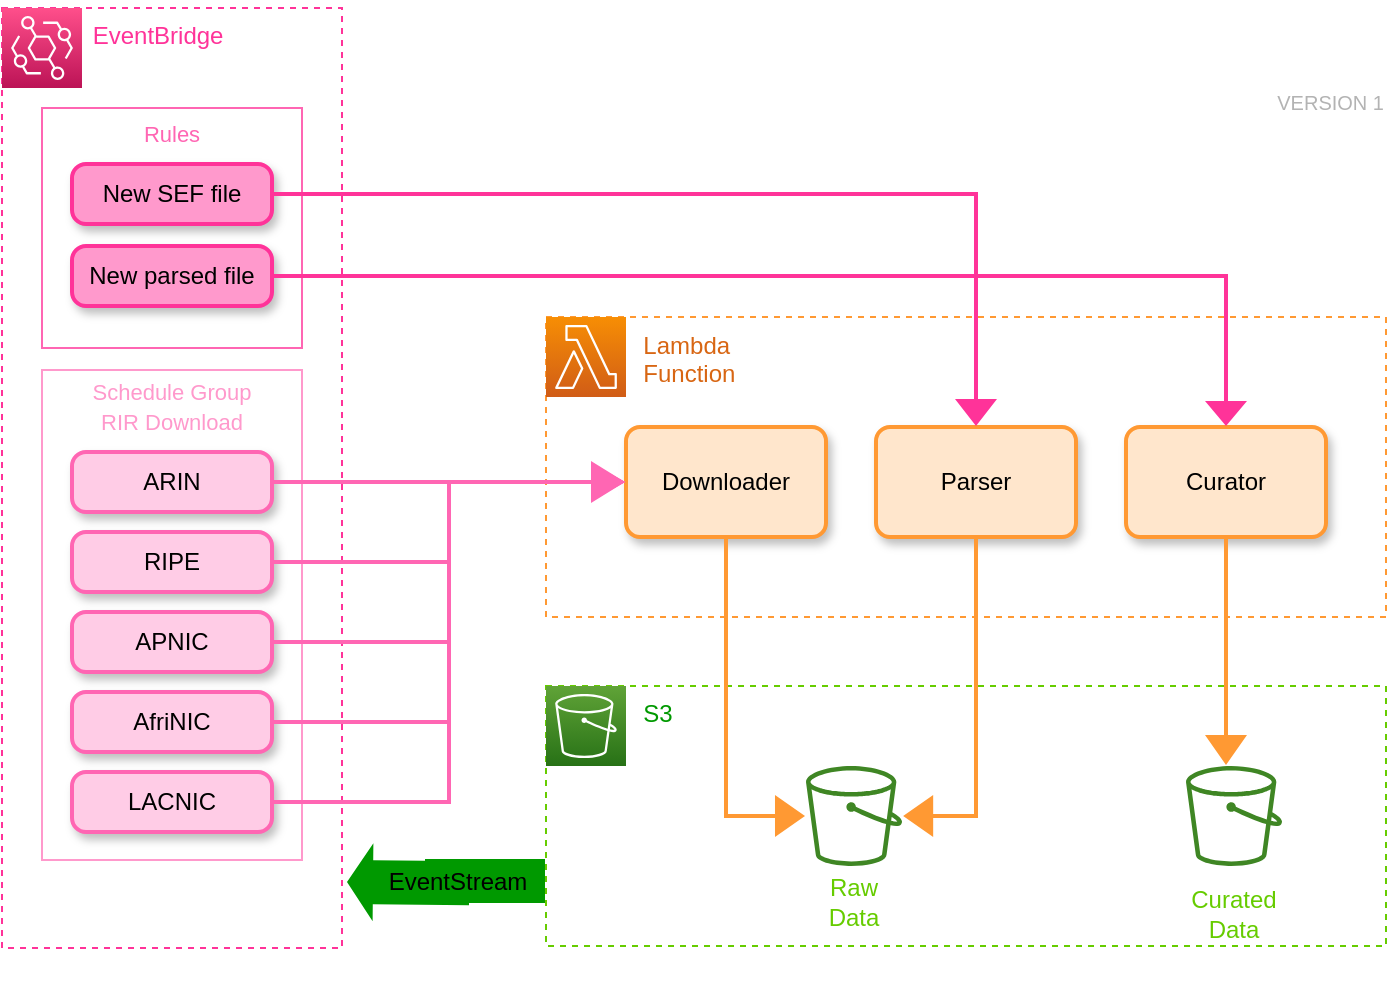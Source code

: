 <mxfile version="20.8.13" type="device"><diagram name="Page-1" id="ZRJz-kpxLl2hYb1G8Bd8"><mxGraphModel dx="1194" dy="566" grid="1" gridSize="10" guides="1" tooltips="1" connect="1" arrows="1" fold="1" page="1" pageScale="1" pageWidth="1169" pageHeight="827" math="0" shadow="0"><root><mxCell id="0"/><mxCell id="1" parent="0"/><mxCell id="eXD-HFBIQcs6HSrU5mN_-3" value="&lt;font color=&quot;#ff3399&quot;&gt;&amp;nbsp; &amp;nbsp; EventBridge&lt;/font&gt;" style="points=[[0,0],[0.25,0],[0.5,0],[0.75,0],[1,0],[1,0.25],[1,0.5],[1,0.75],[1,1],[0.75,1],[0.5,1],[0.25,1],[0,1],[0,0.75],[0,0.5],[0,0.25]];outlineConnect=0;gradientColor=none;html=1;whiteSpace=wrap;fontSize=12;fontStyle=0;container=1;pointerEvents=0;collapsible=0;recursiveResize=0;shape=mxgraph.aws4.group;grIcon=mxgraph.aws4.group_account;strokeColor=#FF3399;fillColor=none;verticalAlign=top;align=left;spacingLeft=30;fontColor=#CD2264;dashed=1;" parent="1" vertex="1"><mxGeometry x="48" y="10" width="170" height="470" as="geometry"/></mxCell><mxCell id="brZ8azxnXnhlZwkIfr5H-20" value="" style="fillColor=none;strokeColor=#FF66B3;dashed=0;verticalAlign=top;fontStyle=0;fontColor=#5A6C86;" parent="eXD-HFBIQcs6HSrU5mN_-3" vertex="1"><mxGeometry x="20" y="50" width="130" height="120" as="geometry"/></mxCell><mxCell id="eXD-HFBIQcs6HSrU5mN_-2" value="" style="sketch=0;points=[[0,0,0],[0.25,0,0],[0.5,0,0],[0.75,0,0],[1,0,0],[0,1,0],[0.25,1,0],[0.5,1,0],[0.75,1,0],[1,1,0],[0,0.25,0],[0,0.5,0],[0,0.75,0],[1,0.25,0],[1,0.5,0],[1,0.75,0]];outlineConnect=0;fontColor=#232F3E;gradientColor=#FF4F8B;gradientDirection=north;fillColor=#BC1356;strokeColor=#ffffff;dashed=0;verticalLabelPosition=bottom;verticalAlign=top;align=center;html=1;fontSize=12;fontStyle=0;aspect=fixed;shape=mxgraph.aws4.resourceIcon;resIcon=mxgraph.aws4.eventbridge;" parent="eXD-HFBIQcs6HSrU5mN_-3" vertex="1"><mxGeometry width="40" height="40" as="geometry"/></mxCell><mxCell id="brZ8azxnXnhlZwkIfr5H-12" value="&lt;font color=&quot;#000000&quot; style=&quot;font-size: 12px;&quot;&gt;New SEF file&lt;/font&gt;" style="rounded=1;whiteSpace=wrap;html=1;absoluteArcSize=1;arcSize=14;strokeWidth=2;strokeColor=#FF3399;shadow=1;fillColor=#FF99CC;" parent="eXD-HFBIQcs6HSrU5mN_-3" vertex="1"><mxGeometry x="35" y="78" width="100" height="30" as="geometry"/></mxCell><mxCell id="brZ8azxnXnhlZwkIfr5H-16" value="&lt;font color=&quot;#000000&quot; style=&quot;font-size: 12px;&quot;&gt;New parsed file&lt;/font&gt;" style="rounded=1;whiteSpace=wrap;html=1;absoluteArcSize=1;arcSize=14;strokeWidth=2;strokeColor=#FF3399;shadow=1;fillColor=#FF99CC;" parent="eXD-HFBIQcs6HSrU5mN_-3" vertex="1"><mxGeometry x="35" y="119" width="100" height="30" as="geometry"/></mxCell><mxCell id="brZ8azxnXnhlZwkIfr5H-21" style="edgeStyle=orthogonalEdgeStyle;shape=flexArrow;rounded=0;orthogonalLoop=1;jettySize=auto;html=1;exitX=0.5;exitY=1;exitDx=0;exitDy=0;fontSize=12;" parent="eXD-HFBIQcs6HSrU5mN_-3" edge="1"><mxGeometry relative="1" as="geometry"><mxPoint x="110" y="342" as="sourcePoint"/><mxPoint x="110" y="342" as="targetPoint"/></mxGeometry></mxCell><mxCell id="eXD-HFBIQcs6HSrU5mN_-8" value="" style="fillColor=none;strokeColor=#FF99CC;dashed=0;verticalAlign=top;fontStyle=0;fontColor=#5A6C86;" parent="eXD-HFBIQcs6HSrU5mN_-3" vertex="1"><mxGeometry x="20" y="181" width="130" height="245" as="geometry"/></mxCell><mxCell id="eXD-HFBIQcs6HSrU5mN_-11" value="&lt;font color=&quot;#000000&quot;&gt;ARIN&lt;/font&gt;" style="rounded=1;whiteSpace=wrap;html=1;absoluteArcSize=1;arcSize=14;strokeWidth=2;strokeColor=#FF66B3;shadow=1;fillColor=#FFCCE6;" parent="eXD-HFBIQcs6HSrU5mN_-3" vertex="1"><mxGeometry x="35" y="222" width="100" height="30" as="geometry"/></mxCell><mxCell id="eXD-HFBIQcs6HSrU5mN_-12" value="&lt;font color=&quot;#000000&quot;&gt;RIPE&lt;/font&gt;" style="rounded=1;whiteSpace=wrap;html=1;absoluteArcSize=1;arcSize=14;strokeWidth=2;strokeColor=#FF66B3;shadow=1;fillColor=#FFCCE6;" parent="eXD-HFBIQcs6HSrU5mN_-3" vertex="1"><mxGeometry x="35" y="262" width="100" height="30" as="geometry"/></mxCell><mxCell id="eXD-HFBIQcs6HSrU5mN_-13" value="&lt;font color=&quot;#000000&quot;&gt;APNIC&lt;/font&gt;" style="rounded=1;whiteSpace=wrap;html=1;absoluteArcSize=1;arcSize=14;strokeWidth=2;shadow=1;strokeColor=#FF66B3;fillColor=#FFCCE6;" parent="eXD-HFBIQcs6HSrU5mN_-3" vertex="1"><mxGeometry x="35" y="302" width="100" height="30" as="geometry"/></mxCell><mxCell id="eXD-HFBIQcs6HSrU5mN_-14" value="&lt;font color=&quot;#000000&quot;&gt;AfriNIC&lt;/font&gt;" style="rounded=1;whiteSpace=wrap;html=1;absoluteArcSize=1;arcSize=14;strokeWidth=2;strokeColor=#FF66B3;shadow=1;fillColor=#FFCCE6;" parent="eXD-HFBIQcs6HSrU5mN_-3" vertex="1"><mxGeometry x="35" y="342" width="100" height="30" as="geometry"/></mxCell><mxCell id="eXD-HFBIQcs6HSrU5mN_-15" value="&lt;font color=&quot;#000000&quot;&gt;LACNIC&lt;/font&gt;" style="rounded=1;whiteSpace=wrap;html=1;absoluteArcSize=1;arcSize=14;strokeWidth=2;strokeColor=#FF66B3;shadow=1;fillColor=#FFCCE6;" parent="eXD-HFBIQcs6HSrU5mN_-3" vertex="1"><mxGeometry x="35" y="382" width="100" height="30" as="geometry"/></mxCell><mxCell id="3z02w5DqdsAkeuMIcpq3-5" value="&lt;font color=&quot;#ff66b3&quot; style=&quot;font-size: 11px;&quot;&gt;Rules&lt;/font&gt;" style="text;strokeColor=none;align=center;fillColor=none;html=1;verticalAlign=middle;whiteSpace=wrap;rounded=0;fontSize=24;fontColor=#FFFFFF;" parent="eXD-HFBIQcs6HSrU5mN_-3" vertex="1"><mxGeometry x="55" y="44" width="60" height="30" as="geometry"/></mxCell><mxCell id="3z02w5DqdsAkeuMIcpq3-9" value="&lt;font color=&quot;#ff99cc&quot; style=&quot;font-size: 11px;&quot;&gt;Schedule Group&lt;br&gt;RIR Download&lt;/font&gt;" style="text;strokeColor=none;align=center;fillColor=none;html=1;verticalAlign=middle;whiteSpace=wrap;rounded=0;fontSize=12;fontColor=#FFFFFF;" parent="eXD-HFBIQcs6HSrU5mN_-3" vertex="1"><mxGeometry x="35" y="184" width="100" height="30" as="geometry"/></mxCell><mxCell id="eXD-HFBIQcs6HSrU5mN_-6" value="&amp;nbsp; &amp;nbsp; &amp;nbsp;Lambda&lt;br&gt;&amp;nbsp; &amp;nbsp; &amp;nbsp;Function" style="points=[[0,0],[0.25,0],[0.5,0],[0.75,0],[1,0],[1,0.25],[1,0.5],[1,0.75],[1,1],[0.75,1],[0.5,1],[0.25,1],[0,1],[0,0.75],[0,0.5],[0,0.25]];outlineConnect=0;gradientColor=none;html=1;whiteSpace=wrap;fontSize=12;fontStyle=0;container=1;pointerEvents=0;collapsible=0;recursiveResize=0;shape=mxgraph.aws4.group;grIcon=mxgraph.aws4.group_ec2_instance_contents;strokeColor=#FF9933;fillColor=none;verticalAlign=top;align=left;spacingLeft=30;fontColor=#D86613;dashed=1;" parent="1" vertex="1"><mxGeometry x="320" y="164.5" width="420" height="150" as="geometry"/></mxCell><mxCell id="eXD-HFBIQcs6HSrU5mN_-1" value="" style="sketch=0;points=[[0,0,0],[0.25,0,0],[0.5,0,0],[0.75,0,0],[1,0,0],[0,1,0],[0.25,1,0],[0.5,1,0],[0.75,1,0],[1,1,0],[0,0.25,0],[0,0.5,0],[0,0.75,0],[1,0.25,0],[1,0.5,0],[1,0.75,0]];outlineConnect=0;fontColor=#232F3E;gradientColor=#F78E04;gradientDirection=north;fillColor=#D05C17;strokeColor=#ffffff;dashed=0;verticalLabelPosition=bottom;verticalAlign=top;align=center;html=1;fontSize=12;fontStyle=0;aspect=fixed;shape=mxgraph.aws4.resourceIcon;resIcon=mxgraph.aws4.lambda;" parent="eXD-HFBIQcs6HSrU5mN_-6" vertex="1"><mxGeometry width="40" height="40" as="geometry"/></mxCell><mxCell id="eXD-HFBIQcs6HSrU5mN_-16" value="&lt;font color=&quot;#000000&quot;&gt;Downloader&lt;/font&gt;" style="rounded=1;whiteSpace=wrap;html=1;absoluteArcSize=1;arcSize=14;strokeWidth=2;shadow=1;strokeColor=#FF9933;fillColor=#FFE6CC;" parent="eXD-HFBIQcs6HSrU5mN_-6" vertex="1"><mxGeometry x="40" y="55" width="100" height="55" as="geometry"/></mxCell><mxCell id="brZ8azxnXnhlZwkIfr5H-9" value="&lt;font color=&quot;#000000&quot;&gt;Parser&lt;/font&gt;" style="rounded=1;whiteSpace=wrap;html=1;absoluteArcSize=1;arcSize=14;strokeWidth=2;shadow=1;strokeColor=#FF9933;fillColor=#FFE6CC;" parent="eXD-HFBIQcs6HSrU5mN_-6" vertex="1"><mxGeometry x="165" y="55" width="100" height="55" as="geometry"/></mxCell><mxCell id="brZ8azxnXnhlZwkIfr5H-10" value="&lt;font color=&quot;#000000&quot;&gt;Curator&lt;/font&gt;" style="rounded=1;whiteSpace=wrap;html=1;absoluteArcSize=1;arcSize=14;strokeWidth=2;strokeColor=#FF9933;shadow=1;fillColor=#FFE6CC;" parent="eXD-HFBIQcs6HSrU5mN_-6" vertex="1"><mxGeometry x="290" y="55" width="100" height="55" as="geometry"/></mxCell><mxCell id="eXD-HFBIQcs6HSrU5mN_-17" style="edgeStyle=orthogonalEdgeStyle;rounded=0;orthogonalLoop=1;jettySize=auto;html=1;exitX=0.5;exitY=1;exitDx=0;exitDy=0;" parent="1" source="eXD-HFBIQcs6HSrU5mN_-6" target="eXD-HFBIQcs6HSrU5mN_-6" edge="1"><mxGeometry relative="1" as="geometry"/></mxCell><mxCell id="eXD-HFBIQcs6HSrU5mN_-29" style="edgeStyle=orthogonalEdgeStyle;rounded=0;orthogonalLoop=1;jettySize=auto;html=1;exitX=1;exitY=0.5;exitDx=0;exitDy=0;entryX=0;entryY=0.5;entryDx=0;entryDy=0;elbow=vertical;strokeColor=none;shape=flexArrow;width=2;endSize=5.33;fillColor=#FF66B3;endWidth=18;" parent="1" source="eXD-HFBIQcs6HSrU5mN_-11" target="eXD-HFBIQcs6HSrU5mN_-16" edge="1"><mxGeometry relative="1" as="geometry"/></mxCell><mxCell id="eXD-HFBIQcs6HSrU5mN_-30" style="edgeStyle=orthogonalEdgeStyle;rounded=0;orthogonalLoop=1;jettySize=auto;html=1;exitX=1;exitY=0.5;exitDx=0;exitDy=0;entryX=0;entryY=0.5;entryDx=0;entryDy=0;strokeColor=none;shape=flexArrow;endWidth=16;endSize=5.33;width=2;fillColor=#FF66B3;" parent="1" source="eXD-HFBIQcs6HSrU5mN_-12" target="eXD-HFBIQcs6HSrU5mN_-16" edge="1"><mxGeometry relative="1" as="geometry"/></mxCell><mxCell id="eXD-HFBIQcs6HSrU5mN_-31" style="edgeStyle=orthogonalEdgeStyle;rounded=0;orthogonalLoop=1;jettySize=auto;html=1;exitX=1;exitY=0.5;exitDx=0;exitDy=0;entryX=0;entryY=0.5;entryDx=0;entryDy=0;strokeColor=none;shape=flexArrow;width=2;endSize=5.33;endWidth=16;fillColor=#FF66B3;" parent="1" source="eXD-HFBIQcs6HSrU5mN_-13" target="eXD-HFBIQcs6HSrU5mN_-16" edge="1"><mxGeometry relative="1" as="geometry"/></mxCell><mxCell id="eXD-HFBIQcs6HSrU5mN_-32" style="edgeStyle=orthogonalEdgeStyle;rounded=0;orthogonalLoop=1;jettySize=auto;html=1;exitX=1;exitY=0.5;exitDx=0;exitDy=0;entryX=0;entryY=0.5;entryDx=0;entryDy=0;strokeColor=none;shape=flexArrow;width=2;endSize=5.33;endWidth=14;fillColor=#FF66B3;" parent="1" source="eXD-HFBIQcs6HSrU5mN_-14" target="eXD-HFBIQcs6HSrU5mN_-16" edge="1"><mxGeometry relative="1" as="geometry"/></mxCell><mxCell id="eXD-HFBIQcs6HSrU5mN_-33" style="edgeStyle=orthogonalEdgeStyle;rounded=0;orthogonalLoop=1;jettySize=auto;html=1;exitX=1;exitY=0.5;exitDx=0;exitDy=0;entryX=0;entryY=0.5;entryDx=0;entryDy=0;strokeColor=none;shape=flexArrow;width=2;endSize=5;endWidth=14;fillColor=#FF66B3;" parent="1" source="eXD-HFBIQcs6HSrU5mN_-15" target="eXD-HFBIQcs6HSrU5mN_-16" edge="1"><mxGeometry relative="1" as="geometry"><mxPoint x="420" y="340" as="targetPoint"/></mxGeometry></mxCell><mxCell id="brZ8azxnXnhlZwkIfr5H-19" style="edgeStyle=orthogonalEdgeStyle;shape=flexArrow;rounded=0;orthogonalLoop=1;jettySize=auto;html=1;fontSize=12;strokeColor=none;shadow=0;fillColor=#009900;endWidth=16;endSize=4;width=22;exitX=0;exitY=0.75;exitDx=0;exitDy=0;" parent="1" source="eXD-HFBIQcs6HSrU5mN_-36" edge="1"><mxGeometry relative="1" as="geometry"><mxPoint x="220" y="447" as="targetPoint"/><Array as="points"/><mxPoint x="310" y="447" as="sourcePoint"/></mxGeometry></mxCell><mxCell id="eXD-HFBIQcs6HSrU5mN_-36" value="&lt;font color=&quot;#009900&quot;&gt;&amp;nbsp; &amp;nbsp; &amp;nbsp;S3&lt;/font&gt;" style="points=[[0,0],[0.25,0],[0.5,0],[0.75,0],[1,0],[1,0.25],[1,0.5],[1,0.75],[1,1],[0.75,1],[0.5,1],[0.25,1],[0,1],[0,0.75],[0,0.5],[0,0.25]];outlineConnect=0;gradientColor=none;html=1;whiteSpace=wrap;fontSize=12;fontStyle=0;container=1;pointerEvents=0;collapsible=0;recursiveResize=0;shape=mxgraph.aws4.group;grIcon=mxgraph.aws4.group_vpc;strokeColor=#66CC00;fillColor=none;verticalAlign=top;align=left;spacingLeft=30;fontColor=#248814;dashed=1;" parent="1" vertex="1"><mxGeometry x="320" y="349" width="420" height="130" as="geometry"/></mxCell><mxCell id="eXD-HFBIQcs6HSrU5mN_-34" value="" style="sketch=0;points=[[0,0,0],[0.25,0,0],[0.5,0,0],[0.75,0,0],[1,0,0],[0,1,0],[0.25,1,0],[0.5,1,0],[0.75,1,0],[1,1,0],[0,0.25,0],[0,0.5,0],[0,0.75,0],[1,0.25,0],[1,0.5,0],[1,0.75,0]];outlineConnect=0;fontColor=#232F3E;gradientColor=#60A337;gradientDirection=north;fillColor=#277116;strokeColor=#ffffff;dashed=0;verticalLabelPosition=bottom;verticalAlign=top;align=center;html=1;fontSize=12;fontStyle=0;aspect=fixed;shape=mxgraph.aws4.resourceIcon;resIcon=mxgraph.aws4.s3;" parent="eXD-HFBIQcs6HSrU5mN_-36" vertex="1"><mxGeometry width="40" height="40" as="geometry"/></mxCell><mxCell id="eXD-HFBIQcs6HSrU5mN_-35" value="" style="sketch=0;outlineConnect=0;fontColor=#232F3E;gradientColor=none;fillColor=#3F8624;strokeColor=none;dashed=0;verticalLabelPosition=bottom;verticalAlign=top;align=center;html=1;fontSize=12;fontStyle=0;aspect=fixed;pointerEvents=1;shape=mxgraph.aws4.bucket;" parent="eXD-HFBIQcs6HSrU5mN_-36" vertex="1"><mxGeometry x="130" y="40" width="48.08" height="50" as="geometry"/></mxCell><mxCell id="eXD-HFBIQcs6HSrU5mN_-48" value="" style="sketch=0;outlineConnect=0;fontColor=#232F3E;gradientColor=none;fillColor=#3F8624;strokeColor=none;dashed=0;verticalLabelPosition=bottom;verticalAlign=top;align=center;html=1;fontSize=12;fontStyle=0;aspect=fixed;pointerEvents=1;shape=mxgraph.aws4.bucket;" parent="eXD-HFBIQcs6HSrU5mN_-36" vertex="1"><mxGeometry x="320" y="40" width="48.08" height="50" as="geometry"/></mxCell><mxCell id="3z02w5DqdsAkeuMIcpq3-6" value="&lt;font color=&quot;#66cc00&quot;&gt;Raw&lt;br&gt;Data&lt;/font&gt;" style="text;strokeColor=none;align=center;fillColor=none;html=1;verticalAlign=middle;whiteSpace=wrap;rounded=0;fontSize=12;fontColor=#00FF00;" parent="eXD-HFBIQcs6HSrU5mN_-36" vertex="1"><mxGeometry x="124.04" y="93" width="60" height="30" as="geometry"/></mxCell><mxCell id="3z02w5DqdsAkeuMIcpq3-7" value="&lt;font color=&quot;#66cc00&quot;&gt;Curated&lt;br&gt;Data&lt;/font&gt;" style="text;strokeColor=none;align=center;fillColor=none;html=1;verticalAlign=middle;whiteSpace=wrap;rounded=0;fontSize=12;fontColor=#00CC00;" parent="eXD-HFBIQcs6HSrU5mN_-36" vertex="1"><mxGeometry x="314.04" y="99" width="60" height="30" as="geometry"/></mxCell><mxCell id="eXD-HFBIQcs6HSrU5mN_-46" style="edgeStyle=orthogonalEdgeStyle;curved=1;rounded=0;orthogonalLoop=1;jettySize=auto;html=1;exitX=0.5;exitY=1;exitDx=0;exitDy=0;" parent="1" edge="1"><mxGeometry relative="1" as="geometry"><mxPoint x="700" y="489" as="sourcePoint"/><mxPoint x="700" y="489" as="targetPoint"/></mxGeometry></mxCell><mxCell id="brZ8azxnXnhlZwkIfr5H-17" style="edgeStyle=orthogonalEdgeStyle;rounded=0;orthogonalLoop=1;jettySize=auto;html=1;exitX=1;exitY=0.5;exitDx=0;exitDy=0;entryX=0.5;entryY=0;entryDx=0;entryDy=0;fontSize=12;strokeColor=none;shape=flexArrow;width=2;endSize=4.17;endWidth=18;fillColor=#FF3399;" parent="1" source="brZ8azxnXnhlZwkIfr5H-12" target="brZ8azxnXnhlZwkIfr5H-9" edge="1"><mxGeometry relative="1" as="geometry"><Array as="points"><mxPoint x="535" y="103"/></Array></mxGeometry></mxCell><mxCell id="brZ8azxnXnhlZwkIfr5H-18" style="edgeStyle=orthogonalEdgeStyle;rounded=0;orthogonalLoop=1;jettySize=auto;html=1;exitX=1;exitY=0.5;exitDx=0;exitDy=0;fontSize=12;entryX=0.5;entryY=0;entryDx=0;entryDy=0;shape=flexArrow;width=2;endSize=3.83;endWidth=18;fillColor=#FF3399;strokeColor=none;" parent="1" source="brZ8azxnXnhlZwkIfr5H-16" target="brZ8azxnXnhlZwkIfr5H-10" edge="1"><mxGeometry relative="1" as="geometry"><mxPoint x="570" y="420" as="targetPoint"/><Array as="points"><mxPoint x="660" y="144"/></Array></mxGeometry></mxCell><mxCell id="brZ8azxnXnhlZwkIfr5H-25" style="edgeStyle=orthogonalEdgeStyle;rounded=0;orthogonalLoop=1;jettySize=auto;html=1;exitX=0.5;exitY=1;exitDx=0;exitDy=0;fontSize=10;shape=flexArrow;width=2;endSize=4.67;endWidth=18;fillColor=#FF9933;strokeColor=none;" parent="1" source="brZ8azxnXnhlZwkIfr5H-9" target="eXD-HFBIQcs6HSrU5mN_-35" edge="1"><mxGeometry relative="1" as="geometry"><mxPoint x="420" y="284.5" as="sourcePoint"/><mxPoint x="419.1" y="480" as="targetPoint"/><Array as="points"><mxPoint x="535" y="414"/></Array></mxGeometry></mxCell><mxCell id="brZ8azxnXnhlZwkIfr5H-15" style="edgeStyle=orthogonalEdgeStyle;rounded=0;orthogonalLoop=1;jettySize=auto;html=1;exitX=0.5;exitY=1;exitDx=0;exitDy=0;fontSize=10;shape=flexArrow;width=2;endSize=4.67;endWidth=18;fillColor=#FF9933;strokeColor=none;" parent="1" source="eXD-HFBIQcs6HSrU5mN_-16" target="eXD-HFBIQcs6HSrU5mN_-35" edge="1"><mxGeometry relative="1" as="geometry"><Array as="points"><mxPoint x="410" y="414"/></Array></mxGeometry></mxCell><mxCell id="brZ8azxnXnhlZwkIfr5H-28" style="edgeStyle=orthogonalEdgeStyle;rounded=0;orthogonalLoop=1;jettySize=auto;html=1;exitX=0.5;exitY=1;exitDx=0;exitDy=0;fontSize=10;shape=flexArrow;width=2;endSize=4.67;endWidth=18;fillColor=#FF9933;strokeColor=none;" parent="1" source="brZ8azxnXnhlZwkIfr5H-10" target="eXD-HFBIQcs6HSrU5mN_-48" edge="1"><mxGeometry relative="1" as="geometry"><mxPoint x="545" y="284.5" as="sourcePoint"/><mxPoint x="508.074" y="424" as="targetPoint"/><Array as="points"><mxPoint x="660" y="350"/><mxPoint x="660" y="350"/></Array></mxGeometry></mxCell><mxCell id="brZ8azxnXnhlZwkIfr5H-29" value="&lt;div style=&quot;&quot;&gt;&lt;span style=&quot;background-color: initial;&quot;&gt;&lt;font color=&quot;#ffffff&quot; style=&quot;font-size: 24px;&quot;&gt;CC2ASN&lt;/font&gt;&lt;/span&gt;&lt;/div&gt;&lt;div style=&quot;&quot;&gt;&lt;span style=&quot;background-color: initial;&quot;&gt;&lt;font color=&quot;#ffffff&quot;&gt;AWS ARCHITECTURE&lt;/font&gt;&lt;/span&gt;&lt;/div&gt;&lt;div style=&quot;&quot;&gt;&lt;span style=&quot;background-color: initial; font-weight: normal;&quot;&gt;&lt;font color=&quot;#b3b3b3&quot; style=&quot;font-size: 10px;&quot;&gt;VERSION 1&lt;/font&gt;&lt;/span&gt;&lt;/div&gt;" style="text;strokeColor=none;fillColor=none;html=1;fontSize=12;fontStyle=1;verticalAlign=middle;align=right;shadow=1;" parent="1" vertex="1"><mxGeometry x="600" y="10" width="140" height="50" as="geometry"/></mxCell><mxCell id="3z02w5DqdsAkeuMIcpq3-8" value="&lt;font color=&quot;#000000&quot;&gt;EventStream&lt;/font&gt;" style="text;strokeColor=none;align=center;fillColor=none;html=1;verticalAlign=middle;whiteSpace=wrap;rounded=0;fontSize=12;fontColor=#00CC00;" parent="1" vertex="1"><mxGeometry x="246" y="432" width="60" height="30" as="geometry"/></mxCell></root></mxGraphModel></diagram></mxfile>